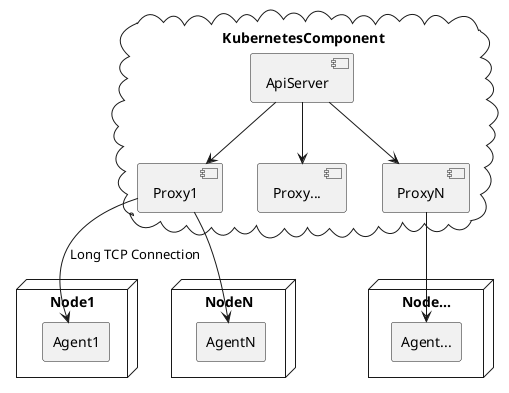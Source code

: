 @startuml

cloud KubernetesComponent {
    component ApiServer
    component Proxy1
    component Proxy...
    component ProxyN

    ApiServer --> Proxy1
    ApiServer --> Proxy...
    ApiServer --> ProxyN
}
node Node1{
    agent Agent1
}
node Node... {
    agent Agent...
}
node NodeN{
    agent AgentN
}

Proxy1 --> Agent1 : "Long TCP Connection"
Proxy1 --> AgentN
ProxyN --> Agent...

@enduml